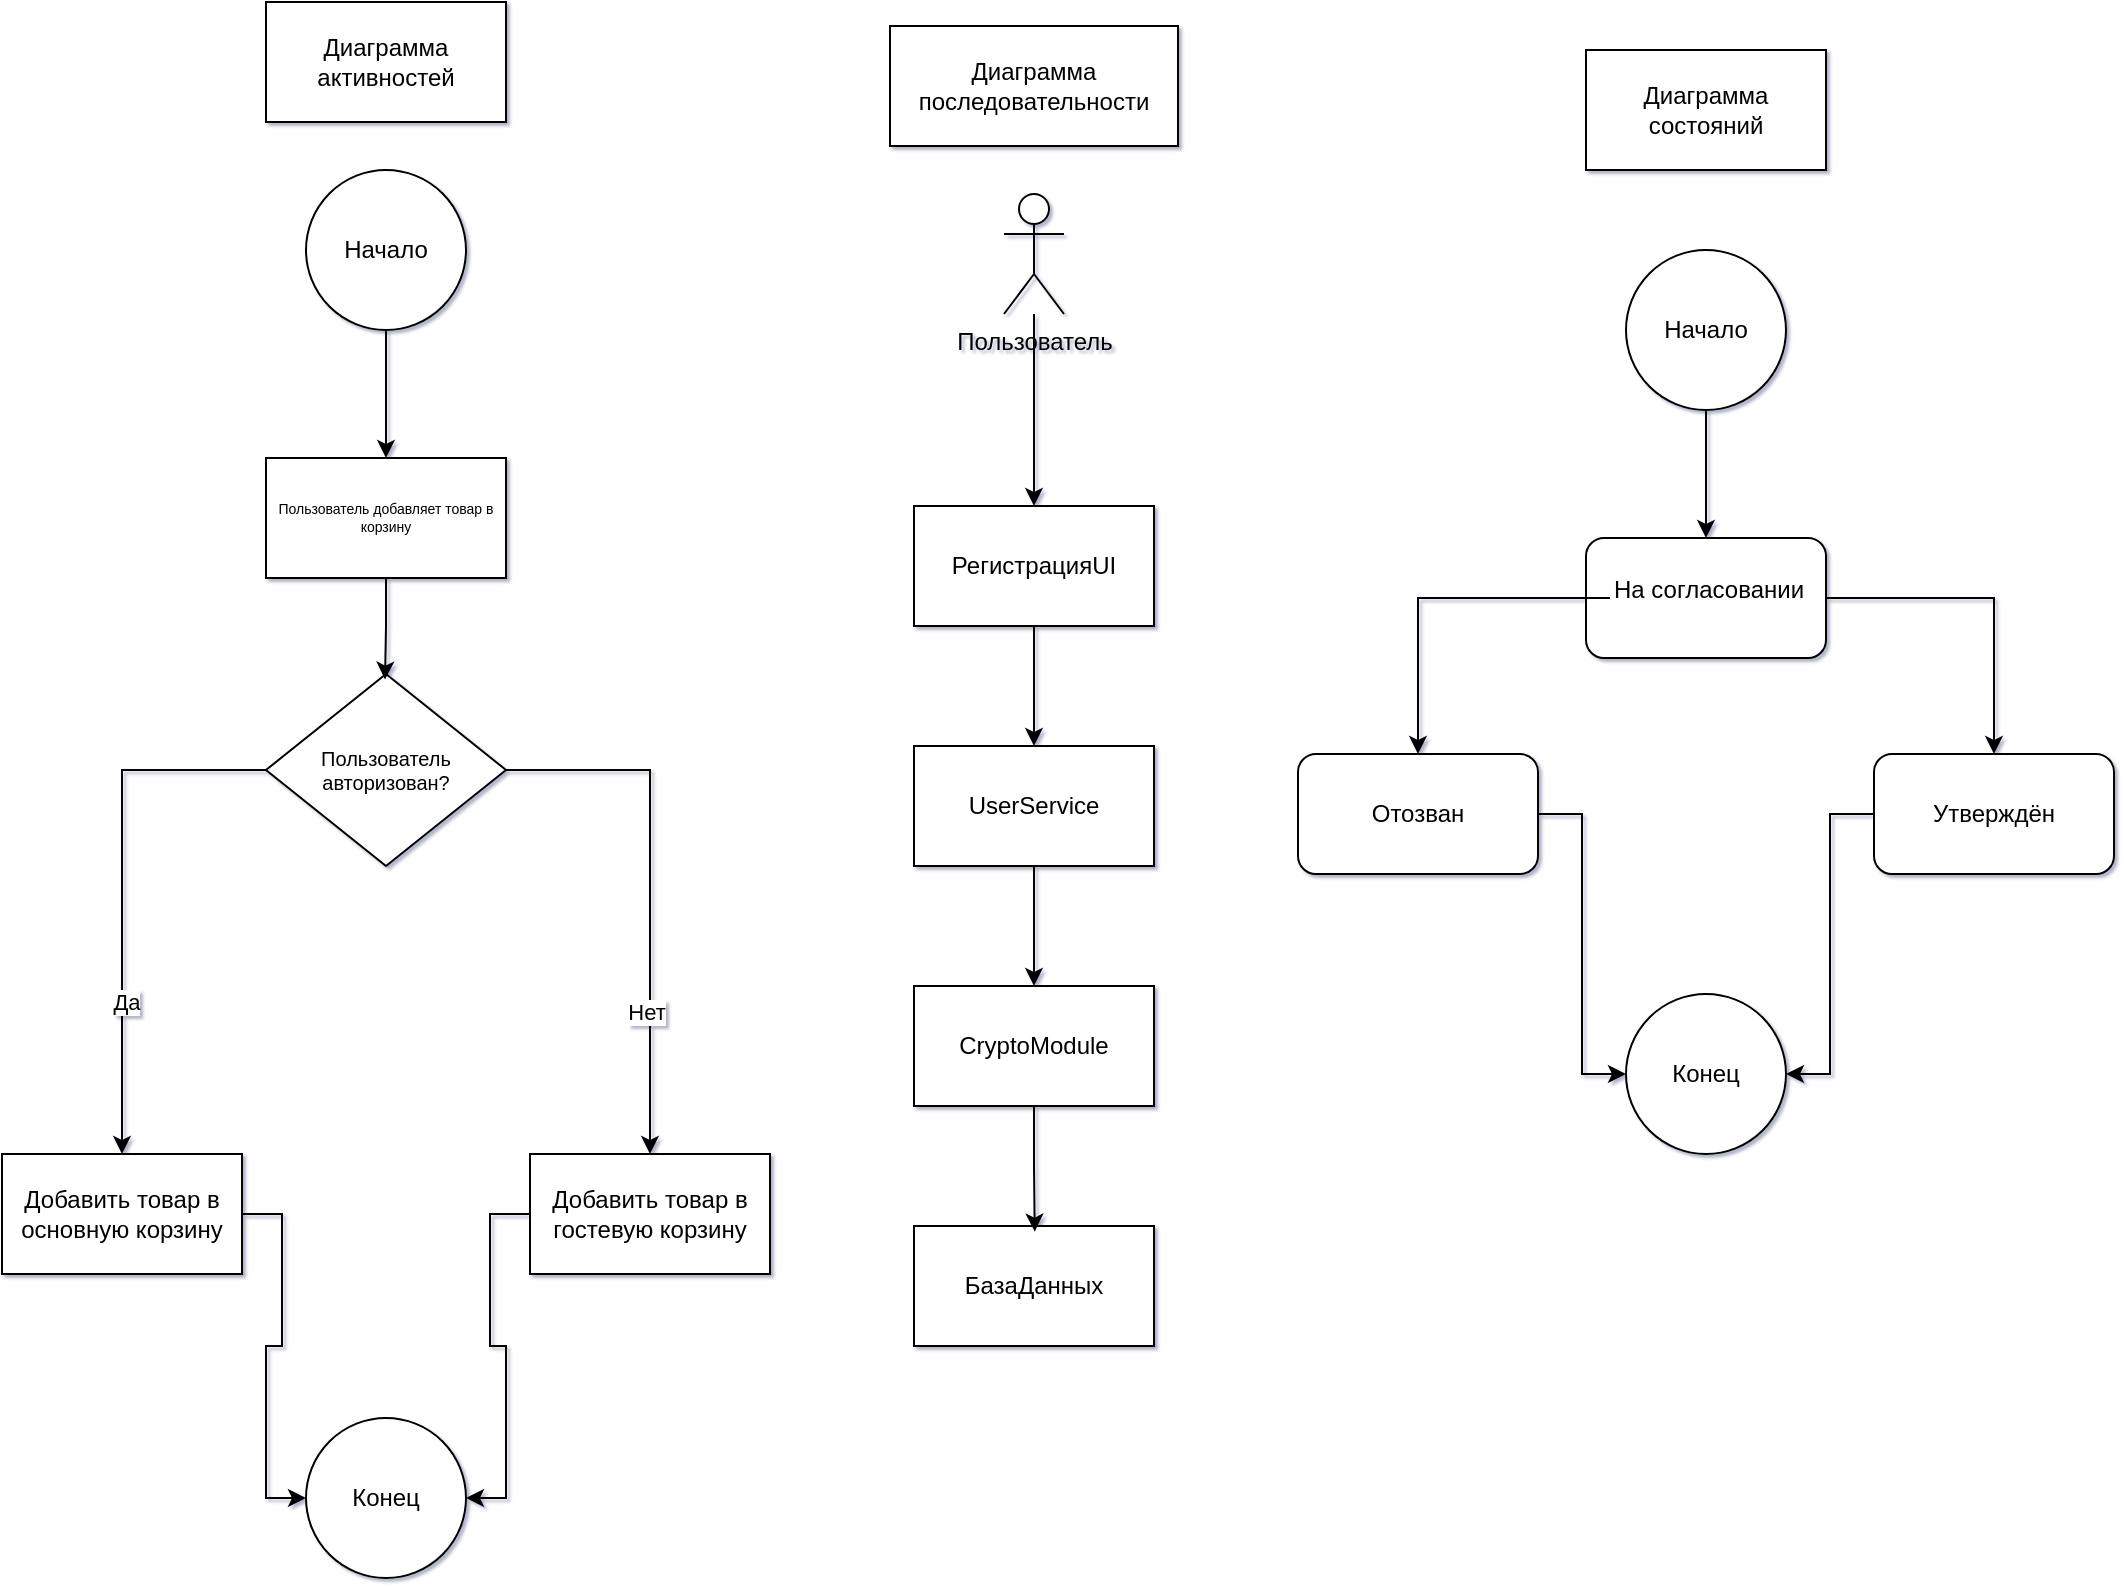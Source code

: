 <mxfile version="28.1.0">
  <diagram name="Страница — 1" id="ARnIGpV5XIi8_JvEXWaQ">
    <mxGraphModel dx="1455" dy="1975" grid="1" gridSize="12" guides="1" tooltips="1" connect="1" arrows="1" fold="1" page="1" pageScale="1" pageWidth="827" pageHeight="1169" math="0" shadow="1">
      <root>
        <mxCell id="0" />
        <mxCell id="1" parent="0" />
        <mxCell id="1sCWOtPItufjPlJgOChF-46" style="edgeStyle=orthogonalEdgeStyle;rounded=0;orthogonalLoop=1;jettySize=auto;html=1;entryX=0.5;entryY=0;entryDx=0;entryDy=0;" edge="1" parent="1" source="1sCWOtPItufjPlJgOChF-47" target="1sCWOtPItufjPlJgOChF-48">
          <mxGeometry relative="1" as="geometry" />
        </mxCell>
        <mxCell id="1sCWOtPItufjPlJgOChF-47" value="&lt;div&gt;Начало&lt;/div&gt;" style="ellipse;whiteSpace=wrap;html=1;aspect=fixed;" vertex="1" parent="1">
          <mxGeometry x="200.0" y="-48" width="80" height="80" as="geometry" />
        </mxCell>
        <mxCell id="1sCWOtPItufjPlJgOChF-48" value="" style="rounded=0;whiteSpace=wrap;html=1;" vertex="1" parent="1">
          <mxGeometry x="180.0" y="96" width="120" height="60" as="geometry" />
        </mxCell>
        <mxCell id="1sCWOtPItufjPlJgOChF-49" value="Пользователь добавляет товар в корзину" style="text;html=1;align=center;verticalAlign=middle;whiteSpace=wrap;rounded=0;fillOpacity=100;fontSize=7;" vertex="1" parent="1">
          <mxGeometry x="180.0" y="108" width="120" height="36" as="geometry" />
        </mxCell>
        <mxCell id="1sCWOtPItufjPlJgOChF-50" style="edgeStyle=orthogonalEdgeStyle;rounded=0;orthogonalLoop=1;jettySize=auto;html=1;entryX=0.5;entryY=0;entryDx=0;entryDy=0;" edge="1" parent="1" source="1sCWOtPItufjPlJgOChF-54" target="1sCWOtPItufjPlJgOChF-58">
          <mxGeometry relative="1" as="geometry" />
        </mxCell>
        <mxCell id="1sCWOtPItufjPlJgOChF-51" value="Да" style="edgeLabel;html=1;align=center;verticalAlign=middle;resizable=0;points=[];" vertex="1" connectable="0" parent="1sCWOtPItufjPlJgOChF-50">
          <mxGeometry x="0.419" y="2" relative="1" as="geometry">
            <mxPoint as="offset" />
          </mxGeometry>
        </mxCell>
        <mxCell id="1sCWOtPItufjPlJgOChF-52" style="edgeStyle=orthogonalEdgeStyle;rounded=0;orthogonalLoop=1;jettySize=auto;html=1;" edge="1" parent="1" source="1sCWOtPItufjPlJgOChF-54" target="1sCWOtPItufjPlJgOChF-60">
          <mxGeometry relative="1" as="geometry" />
        </mxCell>
        <mxCell id="1sCWOtPItufjPlJgOChF-53" value="Нет" style="edgeLabel;html=1;align=center;verticalAlign=middle;resizable=0;points=[];" vertex="1" connectable="0" parent="1sCWOtPItufjPlJgOChF-52">
          <mxGeometry x="0.46" y="-2" relative="1" as="geometry">
            <mxPoint as="offset" />
          </mxGeometry>
        </mxCell>
        <mxCell id="1sCWOtPItufjPlJgOChF-54" value="" style="rhombus;whiteSpace=wrap;html=1;" vertex="1" parent="1">
          <mxGeometry x="180.0" y="204" width="120" height="96" as="geometry" />
        </mxCell>
        <mxCell id="1sCWOtPItufjPlJgOChF-55" style="edgeStyle=orthogonalEdgeStyle;rounded=0;orthogonalLoop=1;jettySize=auto;html=1;entryX=0.496;entryY=0.029;entryDx=0;entryDy=0;entryPerimeter=0;" edge="1" parent="1" source="1sCWOtPItufjPlJgOChF-48" target="1sCWOtPItufjPlJgOChF-54">
          <mxGeometry relative="1" as="geometry" />
        </mxCell>
        <mxCell id="1sCWOtPItufjPlJgOChF-56" value="Пользователь авторизован?" style="text;html=1;align=center;verticalAlign=middle;whiteSpace=wrap;rounded=0;fontSize=10;" vertex="1" parent="1">
          <mxGeometry x="210.0" y="237" width="60" height="30" as="geometry" />
        </mxCell>
        <mxCell id="1sCWOtPItufjPlJgOChF-57" style="edgeStyle=orthogonalEdgeStyle;rounded=0;orthogonalLoop=1;jettySize=auto;html=1;entryX=0;entryY=0.5;entryDx=0;entryDy=0;" edge="1" parent="1" source="1sCWOtPItufjPlJgOChF-58" target="1sCWOtPItufjPlJgOChF-61">
          <mxGeometry relative="1" as="geometry" />
        </mxCell>
        <mxCell id="1sCWOtPItufjPlJgOChF-58" value="Добавить товар в основную корзину" style="rounded=0;whiteSpace=wrap;html=1;" vertex="1" parent="1">
          <mxGeometry x="48" y="444" width="120" height="60" as="geometry" />
        </mxCell>
        <mxCell id="1sCWOtPItufjPlJgOChF-59" style="edgeStyle=orthogonalEdgeStyle;rounded=0;orthogonalLoop=1;jettySize=auto;html=1;entryX=1;entryY=0.5;entryDx=0;entryDy=0;" edge="1" parent="1" source="1sCWOtPItufjPlJgOChF-60" target="1sCWOtPItufjPlJgOChF-61">
          <mxGeometry relative="1" as="geometry" />
        </mxCell>
        <mxCell id="1sCWOtPItufjPlJgOChF-60" value="Добавить товар в гостевую корзину" style="rounded=0;whiteSpace=wrap;html=1;" vertex="1" parent="1">
          <mxGeometry x="312.0" y="444" width="120" height="60" as="geometry" />
        </mxCell>
        <mxCell id="1sCWOtPItufjPlJgOChF-61" value="Конец" style="ellipse;whiteSpace=wrap;html=1;aspect=fixed;" vertex="1" parent="1">
          <mxGeometry x="200.0" y="576.0" width="80" height="80" as="geometry" />
        </mxCell>
        <mxCell id="1sCWOtPItufjPlJgOChF-62" style="edgeStyle=orthogonalEdgeStyle;rounded=0;orthogonalLoop=1;jettySize=auto;html=1;entryX=0.5;entryY=0;entryDx=0;entryDy=0;" edge="1" parent="1" source="1sCWOtPItufjPlJgOChF-63" target="1sCWOtPItufjPlJgOChF-65">
          <mxGeometry relative="1" as="geometry" />
        </mxCell>
        <mxCell id="1sCWOtPItufjPlJgOChF-63" value="Пользователь" style="shape=umlActor;verticalLabelPosition=bottom;verticalAlign=top;html=1;outlineConnect=0;" vertex="1" parent="1">
          <mxGeometry x="549" y="-36" width="30" height="60" as="geometry" />
        </mxCell>
        <mxCell id="1sCWOtPItufjPlJgOChF-64" style="edgeStyle=orthogonalEdgeStyle;rounded=0;orthogonalLoop=1;jettySize=auto;html=1;entryX=0.5;entryY=0;entryDx=0;entryDy=0;" edge="1" parent="1" source="1sCWOtPItufjPlJgOChF-65" target="1sCWOtPItufjPlJgOChF-67">
          <mxGeometry relative="1" as="geometry" />
        </mxCell>
        <mxCell id="1sCWOtPItufjPlJgOChF-65" value="РегистрацияUI" style="rounded=0;whiteSpace=wrap;html=1;" vertex="1" parent="1">
          <mxGeometry x="504" y="120" width="120" height="60" as="geometry" />
        </mxCell>
        <mxCell id="1sCWOtPItufjPlJgOChF-66" style="edgeStyle=orthogonalEdgeStyle;rounded=0;orthogonalLoop=1;jettySize=auto;html=1;entryX=0.5;entryY=0;entryDx=0;entryDy=0;" edge="1" parent="1" source="1sCWOtPItufjPlJgOChF-67" target="1sCWOtPItufjPlJgOChF-68">
          <mxGeometry relative="1" as="geometry" />
        </mxCell>
        <mxCell id="1sCWOtPItufjPlJgOChF-67" value="UserService" style="rounded=0;whiteSpace=wrap;html=1;" vertex="1" parent="1">
          <mxGeometry x="504" y="240" width="120" height="60" as="geometry" />
        </mxCell>
        <mxCell id="1sCWOtPItufjPlJgOChF-68" value="CryptoModule" style="rounded=0;whiteSpace=wrap;html=1;" vertex="1" parent="1">
          <mxGeometry x="504" y="360" width="120" height="60" as="geometry" />
        </mxCell>
        <mxCell id="1sCWOtPItufjPlJgOChF-69" value="БазаДанных" style="rounded=0;whiteSpace=wrap;html=1;" vertex="1" parent="1">
          <mxGeometry x="504" y="480" width="120" height="60" as="geometry" />
        </mxCell>
        <mxCell id="1sCWOtPItufjPlJgOChF-70" style="edgeStyle=orthogonalEdgeStyle;rounded=0;orthogonalLoop=1;jettySize=auto;html=1;entryX=0.503;entryY=0.047;entryDx=0;entryDy=0;entryPerimeter=0;" edge="1" parent="1" source="1sCWOtPItufjPlJgOChF-68" target="1sCWOtPItufjPlJgOChF-69">
          <mxGeometry relative="1" as="geometry" />
        </mxCell>
        <mxCell id="1sCWOtPItufjPlJgOChF-82" style="edgeStyle=orthogonalEdgeStyle;rounded=0;orthogonalLoop=1;jettySize=auto;html=1;entryX=0.5;entryY=0;entryDx=0;entryDy=0;" edge="1" parent="1" source="1sCWOtPItufjPlJgOChF-83" target="1sCWOtPItufjPlJgOChF-84">
          <mxGeometry relative="1" as="geometry" />
        </mxCell>
        <mxCell id="1sCWOtPItufjPlJgOChF-83" value="&lt;div&gt;Начало&lt;/div&gt;" style="ellipse;whiteSpace=wrap;html=1;aspect=fixed;" vertex="1" parent="1">
          <mxGeometry x="860" y="-8" width="80" height="80" as="geometry" />
        </mxCell>
        <mxCell id="1sCWOtPItufjPlJgOChF-84" value="" style="rounded=1;whiteSpace=wrap;html=1;" vertex="1" parent="1">
          <mxGeometry x="840" y="136" width="120" height="60" as="geometry" />
        </mxCell>
        <mxCell id="1sCWOtPItufjPlJgOChF-85" style="edgeStyle=orthogonalEdgeStyle;rounded=0;orthogonalLoop=1;jettySize=auto;html=1;entryX=0.5;entryY=0;entryDx=0;entryDy=0;" edge="1" parent="1" source="1sCWOtPItufjPlJgOChF-87" target="1sCWOtPItufjPlJgOChF-91">
          <mxGeometry relative="1" as="geometry" />
        </mxCell>
        <mxCell id="1sCWOtPItufjPlJgOChF-86" style="edgeStyle=orthogonalEdgeStyle;rounded=0;orthogonalLoop=1;jettySize=auto;html=1;entryX=0.5;entryY=0;entryDx=0;entryDy=0;" edge="1" parent="1" source="1sCWOtPItufjPlJgOChF-87" target="1sCWOtPItufjPlJgOChF-89">
          <mxGeometry relative="1" as="geometry" />
        </mxCell>
        <mxCell id="1sCWOtPItufjPlJgOChF-87" value="На согласовании" style="text;whiteSpace=wrap;html=1;" vertex="1" parent="1">
          <mxGeometry x="852" y="148" width="108" height="36" as="geometry" />
        </mxCell>
        <mxCell id="1sCWOtPItufjPlJgOChF-88" style="edgeStyle=orthogonalEdgeStyle;rounded=0;orthogonalLoop=1;jettySize=auto;html=1;entryX=0;entryY=0.5;entryDx=0;entryDy=0;" edge="1" parent="1" source="1sCWOtPItufjPlJgOChF-89" target="1sCWOtPItufjPlJgOChF-92">
          <mxGeometry relative="1" as="geometry" />
        </mxCell>
        <mxCell id="1sCWOtPItufjPlJgOChF-89" value="Отозван" style="rounded=1;whiteSpace=wrap;html=1;" vertex="1" parent="1">
          <mxGeometry x="696" y="244" width="120" height="60" as="geometry" />
        </mxCell>
        <mxCell id="1sCWOtPItufjPlJgOChF-90" style="edgeStyle=orthogonalEdgeStyle;rounded=0;orthogonalLoop=1;jettySize=auto;html=1;entryX=1;entryY=0.5;entryDx=0;entryDy=0;" edge="1" parent="1" source="1sCWOtPItufjPlJgOChF-91" target="1sCWOtPItufjPlJgOChF-92">
          <mxGeometry relative="1" as="geometry" />
        </mxCell>
        <mxCell id="1sCWOtPItufjPlJgOChF-91" value="Утверждён" style="rounded=1;whiteSpace=wrap;html=1;" vertex="1" parent="1">
          <mxGeometry x="984" y="244" width="120" height="60" as="geometry" />
        </mxCell>
        <mxCell id="1sCWOtPItufjPlJgOChF-92" value="Конец" style="ellipse;whiteSpace=wrap;html=1;aspect=fixed;fillColor=light-dark(#FFFFFF, #9a9996);" vertex="1" parent="1">
          <mxGeometry x="860" y="364" width="80" height="80" as="geometry" />
        </mxCell>
        <mxCell id="1sCWOtPItufjPlJgOChF-93" value="Диаграмма последовательности" style="rounded=0;whiteSpace=wrap;html=1;" vertex="1" parent="1">
          <mxGeometry x="492" y="-120" width="144" height="60" as="geometry" />
        </mxCell>
        <mxCell id="1sCWOtPItufjPlJgOChF-95" value="Диаграмма состояний" style="rounded=0;whiteSpace=wrap;html=1;" vertex="1" parent="1">
          <mxGeometry x="840" y="-108" width="120" height="60" as="geometry" />
        </mxCell>
        <mxCell id="1sCWOtPItufjPlJgOChF-96" value="Диаграмма активностей" style="rounded=0;whiteSpace=wrap;html=1;" vertex="1" parent="1">
          <mxGeometry x="180" y="-132" width="120" height="60" as="geometry" />
        </mxCell>
      </root>
    </mxGraphModel>
  </diagram>
</mxfile>
